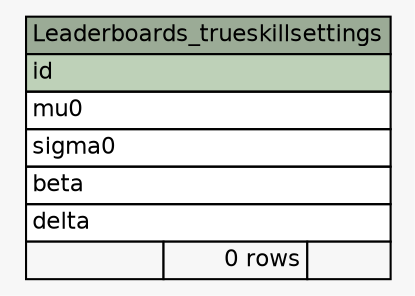 // dot 2.38.0 on Linux 4.4.0-38-generic
// SchemaSpy rev 590
digraph "Leaderboards_trueskillsettings" {
  graph [
    rankdir="RL"
    bgcolor="#f7f7f7"
    nodesep="0.18"
    ranksep="0.46"
    fontname="Helvetica"
    fontsize="11"
  ];
  node [
    fontname="Helvetica"
    fontsize="11"
    shape="plaintext"
  ];
  edge [
    arrowsize="0.8"
  ];
  "Leaderboards_trueskillsettings" [
    label=<
    <TABLE BORDER="0" CELLBORDER="1" CELLSPACING="0" BGCOLOR="#ffffff">
      <TR><TD COLSPAN="3" BGCOLOR="#9bab96" ALIGN="CENTER">Leaderboards_trueskillsettings</TD></TR>
      <TR><TD PORT="id" COLSPAN="3" BGCOLOR="#bed1b8" ALIGN="LEFT">id</TD></TR>
      <TR><TD PORT="mu0" COLSPAN="3" ALIGN="LEFT">mu0</TD></TR>
      <TR><TD PORT="sigma0" COLSPAN="3" ALIGN="LEFT">sigma0</TD></TR>
      <TR><TD PORT="beta" COLSPAN="3" ALIGN="LEFT">beta</TD></TR>
      <TR><TD PORT="delta" COLSPAN="3" ALIGN="LEFT">delta</TD></TR>
      <TR><TD ALIGN="LEFT" BGCOLOR="#f7f7f7">  </TD><TD ALIGN="RIGHT" BGCOLOR="#f7f7f7">0 rows</TD><TD ALIGN="RIGHT" BGCOLOR="#f7f7f7">  </TD></TR>
    </TABLE>>
    URL="tables/Leaderboards_trueskillsettings.html"
    tooltip="Leaderboards_trueskillsettings"
  ];
}
